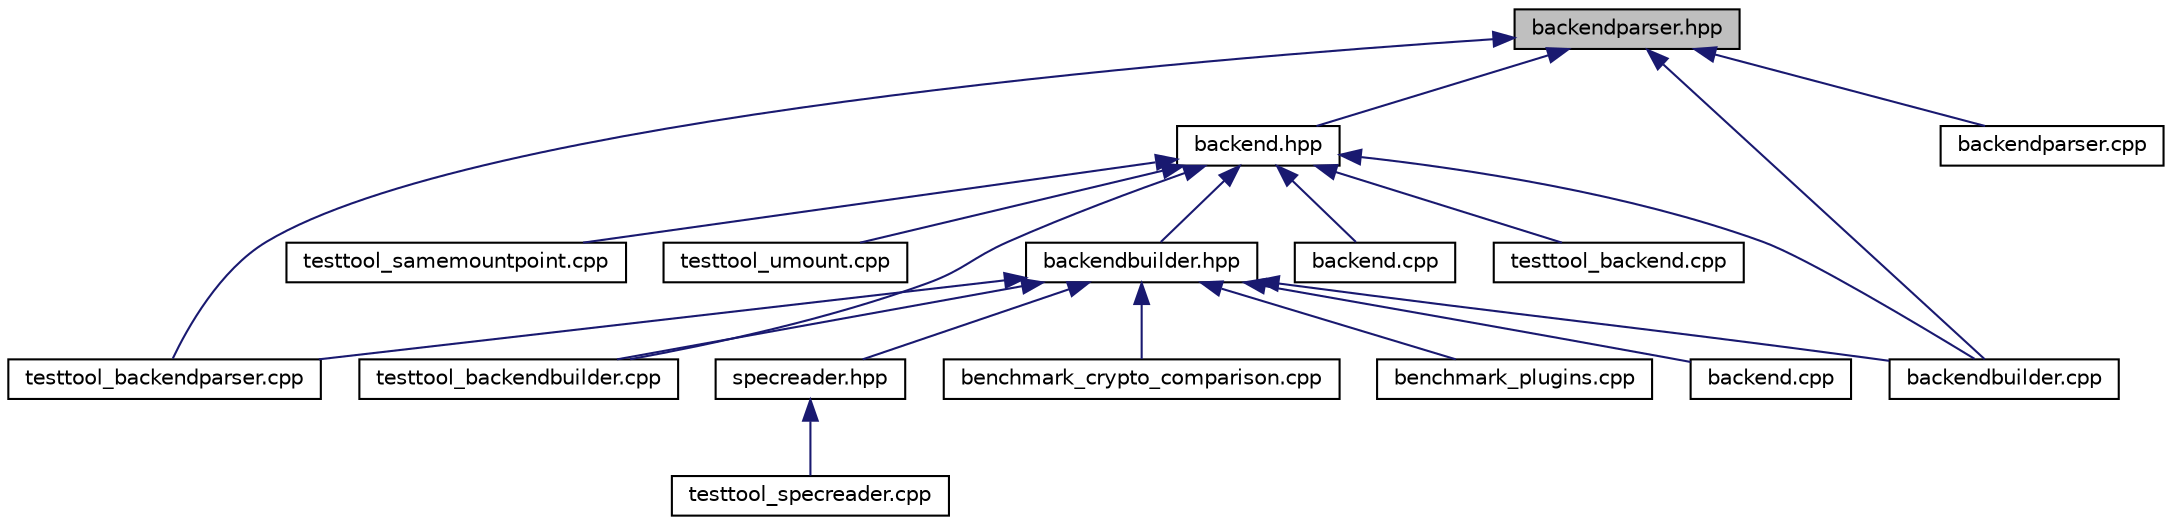 digraph "backendparser.hpp"
{
 // LATEX_PDF_SIZE
  edge [fontname="Helvetica",fontsize="10",labelfontname="Helvetica",labelfontsize="10"];
  node [fontname="Helvetica",fontsize="10",shape=record];
  Node21 [label="backendparser.hpp",height=0.2,width=0.4,color="black", fillcolor="grey75", style="filled", fontcolor="black",tooltip="Implements ways to parse backends."];
  Node21 -> Node22 [dir="back",color="midnightblue",fontsize="10",style="solid"];
  Node22 [label="backend.hpp",height=0.2,width=0.4,color="black", fillcolor="white", style="filled",URL="$backend_8hpp.html",tooltip="Implements a way to deal with a backend."];
  Node22 -> Node23 [dir="back",color="midnightblue",fontsize="10",style="solid"];
  Node23 [label="backendbuilder.hpp",height=0.2,width=0.4,color="black", fillcolor="white", style="filled",URL="$backendbuilder_8hpp.html",tooltip="Implements a way to build backends."];
  Node23 -> Node24 [dir="back",color="midnightblue",fontsize="10",style="solid"];
  Node24 [label="benchmark_crypto_comparison.cpp",height=0.2,width=0.4,color="black", fillcolor="white", style="filled",URL="$benchmark__crypto__comparison_8cpp.html",tooltip="benchmark for comparing the cryptographic providers used in the crypto plugin."];
  Node23 -> Node25 [dir="back",color="midnightblue",fontsize="10",style="solid"];
  Node25 [label="benchmark_plugins.cpp",height=0.2,width=0.4,color="black", fillcolor="white", style="filled",URL="$benchmark__plugins_8cpp.html",tooltip="benchmark for getenv"];
  Node23 -> Node26 [dir="back",color="midnightblue",fontsize="10",style="solid"];
  Node26 [label="backend.cpp",height=0.2,width=0.4,color="black", fillcolor="white", style="filled",URL="$examples_2backend_8cpp.html",tooltip=" "];
  Node23 -> Node27 [dir="back",color="midnightblue",fontsize="10",style="solid"];
  Node27 [label="specreader.hpp",height=0.2,width=0.4,color="black", fillcolor="white", style="filled",URL="$specreader_8hpp.html",tooltip="Implements a way to read spec for mounting purposes."];
  Node27 -> Node28 [dir="back",color="midnightblue",fontsize="10",style="solid"];
  Node28 [label="testtool_specreader.cpp",height=0.2,width=0.4,color="black", fillcolor="white", style="filled",URL="$testtool__specreader_8cpp.html",tooltip="Tests for the spec readerclass."];
  Node23 -> Node29 [dir="back",color="midnightblue",fontsize="10",style="solid"];
  Node29 [label="backendbuilder.cpp",height=0.2,width=0.4,color="black", fillcolor="white", style="filled",URL="$backendbuilder_8cpp.html",tooltip="Implementation of backend builder."];
  Node23 -> Node30 [dir="back",color="midnightblue",fontsize="10",style="solid"];
  Node30 [label="testtool_backendbuilder.cpp",height=0.2,width=0.4,color="black", fillcolor="white", style="filled",URL="$testtool__backendbuilder_8cpp.html",tooltip="Tests for the Backend builder class."];
  Node23 -> Node31 [dir="back",color="midnightblue",fontsize="10",style="solid"];
  Node31 [label="testtool_backendparser.cpp",height=0.2,width=0.4,color="black", fillcolor="white", style="filled",URL="$testtool__backendparser_8cpp.html",tooltip="Tests for the Backend parser class."];
  Node22 -> Node32 [dir="back",color="midnightblue",fontsize="10",style="solid"];
  Node32 [label="backend.cpp",height=0.2,width=0.4,color="black", fillcolor="white", style="filled",URL="$src_2backend_8cpp.html",tooltip="Implementation of backend."];
  Node22 -> Node29 [dir="back",color="midnightblue",fontsize="10",style="solid"];
  Node22 -> Node33 [dir="back",color="midnightblue",fontsize="10",style="solid"];
  Node33 [label="testtool_backend.cpp",height=0.2,width=0.4,color="black", fillcolor="white", style="filled",URL="$testtool__backend_8cpp.html",tooltip="Tests for the Backend class."];
  Node22 -> Node30 [dir="back",color="midnightblue",fontsize="10",style="solid"];
  Node22 -> Node34 [dir="back",color="midnightblue",fontsize="10",style="solid"];
  Node34 [label="testtool_samemountpoint.cpp",height=0.2,width=0.4,color="black", fillcolor="white", style="filled",URL="$testtool__samemountpoint_8cpp.html",tooltip="Tests for the Backend class."];
  Node22 -> Node35 [dir="back",color="midnightblue",fontsize="10",style="solid"];
  Node35 [label="testtool_umount.cpp",height=0.2,width=0.4,color="black", fillcolor="white", style="filled",URL="$testtool__umount_8cpp.html",tooltip="Tests for the umount."];
  Node21 -> Node29 [dir="back",color="midnightblue",fontsize="10",style="solid"];
  Node21 -> Node36 [dir="back",color="midnightblue",fontsize="10",style="solid"];
  Node36 [label="backendparser.cpp",height=0.2,width=0.4,color="black", fillcolor="white", style="filled",URL="$backendparser_8cpp.html",tooltip="Tests for the Backend parser class."];
  Node21 -> Node31 [dir="back",color="midnightblue",fontsize="10",style="solid"];
}
